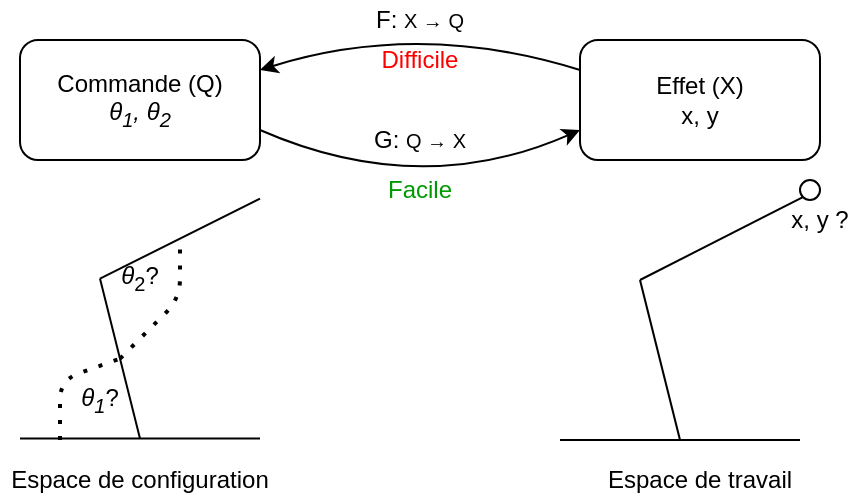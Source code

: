 <mxfile version="13.6.6" type="device"><diagram id="vjhzxITmvud61bEWLMfy" name="Page-1"><mxGraphModel dx="813" dy="434" grid="1" gridSize="10" guides="1" tooltips="1" connect="1" arrows="1" fold="1" page="1" pageScale="1" pageWidth="827" pageHeight="1169" math="0" shadow="0"><root><mxCell id="0"/><mxCell id="1" parent="0"/><mxCell id="98wXHGoUyrw9acwyh3Q5-1" value="&lt;div&gt;Commande (Q)&lt;br&gt;&lt;/div&gt;&lt;i&gt;θ&lt;sub&gt;1&lt;/sub&gt;, &lt;/i&gt;&lt;i&gt;&lt;i&gt;θ&lt;sub&gt;2&lt;/sub&gt;&lt;/i&gt;&lt;/i&gt;" style="rounded=1;whiteSpace=wrap;html=1;" parent="1" vertex="1"><mxGeometry x="80" y="40" width="120" height="60" as="geometry"/></mxCell><mxCell id="98wXHGoUyrw9acwyh3Q5-2" value="&lt;div&gt;Effet (X)&lt;br&gt;&lt;/div&gt;x, y" style="rounded=1;whiteSpace=wrap;html=1;" parent="1" vertex="1"><mxGeometry x="360" y="40" width="120" height="60" as="geometry"/></mxCell><mxCell id="98wXHGoUyrw9acwyh3Q5-4" value="" style="curved=1;endArrow=classic;html=1;exitX=1;exitY=0.75;exitDx=0;exitDy=0;entryX=0;entryY=0.75;entryDx=0;entryDy=0;" parent="1" source="98wXHGoUyrw9acwyh3Q5-1" target="98wXHGoUyrw9acwyh3Q5-2" edge="1"><mxGeometry width="50" height="50" relative="1" as="geometry"><mxPoint x="270" y="100" as="sourcePoint"/><mxPoint x="320" y="50" as="targetPoint"/><Array as="points"><mxPoint x="280" y="120"/></Array></mxGeometry></mxCell><mxCell id="98wXHGoUyrw9acwyh3Q5-5" value="" style="curved=1;endArrow=classic;html=1;exitX=0;exitY=0.25;exitDx=0;exitDy=0;entryX=1;entryY=0.25;entryDx=0;entryDy=0;" parent="1" source="98wXHGoUyrw9acwyh3Q5-2" target="98wXHGoUyrw9acwyh3Q5-1" edge="1"><mxGeometry width="50" height="50" relative="1" as="geometry"><mxPoint x="210" y="65" as="sourcePoint"/><mxPoint x="300" y="120" as="targetPoint"/><Array as="points"><mxPoint x="280" y="30"/></Array></mxGeometry></mxCell><mxCell id="98wXHGoUyrw9acwyh3Q5-6" value="G: &lt;font size=&quot;1&quot;&gt;Q → X&lt;/font&gt;" style="text;html=1;strokeColor=none;fillColor=none;align=center;verticalAlign=middle;whiteSpace=wrap;rounded=0;" parent="1" vertex="1"><mxGeometry x="255" y="80" width="50" height="20" as="geometry"/></mxCell><mxCell id="98wXHGoUyrw9acwyh3Q5-9" value="F: &lt;font size=&quot;1&quot;&gt;X → Q&lt;/font&gt;" style="text;html=1;strokeColor=none;fillColor=none;align=center;verticalAlign=middle;whiteSpace=wrap;rounded=0;" parent="1" vertex="1"><mxGeometry x="255" y="20" width="50" height="20" as="geometry"/></mxCell><mxCell id="98wXHGoUyrw9acwyh3Q5-10" value="" style="endArrow=none;html=1;" parent="1" edge="1"><mxGeometry width="50" height="50" relative="1" as="geometry"><mxPoint x="80" y="239.31" as="sourcePoint"/><mxPoint x="200" y="239.31" as="targetPoint"/></mxGeometry></mxCell><mxCell id="98wXHGoUyrw9acwyh3Q5-12" value="" style="endArrow=none;html=1;" parent="1" edge="1"><mxGeometry width="50" height="50" relative="1" as="geometry"><mxPoint x="140" y="239.31" as="sourcePoint"/><mxPoint x="120" y="159.31" as="targetPoint"/></mxGeometry></mxCell><mxCell id="98wXHGoUyrw9acwyh3Q5-13" value="" style="endArrow=none;html=1;" parent="1" edge="1"><mxGeometry width="50" height="50" relative="1" as="geometry"><mxPoint x="120" y="159.31" as="sourcePoint"/><mxPoint x="200" y="119.31" as="targetPoint"/></mxGeometry></mxCell><mxCell id="98wXHGoUyrw9acwyh3Q5-15" value="" style="endArrow=none;dashed=1;html=1;dashPattern=1 3;strokeWidth=2;" parent="1" edge="1"><mxGeometry width="50" height="50" relative="1" as="geometry"><mxPoint x="100" y="240" as="sourcePoint"/><mxPoint x="130" y="199.31" as="targetPoint"/><Array as="points"><mxPoint x="100" y="210"/></Array></mxGeometry></mxCell><mxCell id="98wXHGoUyrw9acwyh3Q5-16" value="" style="endArrow=none;dashed=1;html=1;dashPattern=1 3;strokeWidth=2;" parent="1" edge="1"><mxGeometry width="50" height="50" relative="1" as="geometry"><mxPoint x="130" y="199.31" as="sourcePoint"/><mxPoint x="160" y="139.31" as="targetPoint"/><Array as="points"><mxPoint x="160" y="169.31"/></Array></mxGeometry></mxCell><mxCell id="98wXHGoUyrw9acwyh3Q5-17" value="&lt;i&gt;θ&lt;sub&gt;1&lt;/sub&gt;&lt;/i&gt;?" style="text;html=1;strokeColor=none;fillColor=none;align=center;verticalAlign=middle;whiteSpace=wrap;rounded=0;" parent="1" vertex="1"><mxGeometry x="100" y="210" width="40" height="20" as="geometry"/></mxCell><mxCell id="98wXHGoUyrw9acwyh3Q5-18" value="&lt;i&gt;θ&lt;/i&gt;&lt;sub&gt;2&lt;/sub&gt;?" style="text;html=1;strokeColor=none;fillColor=none;align=center;verticalAlign=middle;whiteSpace=wrap;rounded=0;" parent="1" vertex="1"><mxGeometry x="120" y="149.31" width="40" height="20" as="geometry"/></mxCell><mxCell id="98wXHGoUyrw9acwyh3Q5-19" value="" style="endArrow=none;html=1;" parent="1" edge="1"><mxGeometry width="50" height="50" relative="1" as="geometry"><mxPoint x="350" y="240" as="sourcePoint"/><mxPoint x="470" y="240" as="targetPoint"/></mxGeometry></mxCell><mxCell id="98wXHGoUyrw9acwyh3Q5-20" value="" style="endArrow=none;html=1;" parent="1" edge="1"><mxGeometry width="50" height="50" relative="1" as="geometry"><mxPoint x="410" y="240" as="sourcePoint"/><mxPoint x="390" y="160" as="targetPoint"/></mxGeometry></mxCell><mxCell id="98wXHGoUyrw9acwyh3Q5-21" value="" style="endArrow=none;html=1;entryX=0;entryY=1;entryDx=0;entryDy=0;" parent="1" target="FAKbjrerSHADAlhIw5tj-4" edge="1"><mxGeometry width="50" height="50" relative="1" as="geometry"><mxPoint x="390" y="160" as="sourcePoint"/><mxPoint x="470" y="120" as="targetPoint"/></mxGeometry></mxCell><mxCell id="98wXHGoUyrw9acwyh3Q5-26" value="x, y ?" style="text;html=1;strokeColor=none;fillColor=none;align=center;verticalAlign=middle;whiteSpace=wrap;rounded=0;" parent="1" vertex="1"><mxGeometry x="460" y="120" width="40" height="20" as="geometry"/></mxCell><mxCell id="oCQd4G1N0gFeY2zfm63Y-1" value="Espace de configuration" style="text;html=1;strokeColor=none;fillColor=none;align=center;verticalAlign=middle;whiteSpace=wrap;rounded=0;" parent="1" vertex="1"><mxGeometry x="70" y="250" width="140" height="20" as="geometry"/></mxCell><mxCell id="oCQd4G1N0gFeY2zfm63Y-2" value="Espace de travail" style="text;html=1;strokeColor=none;fillColor=none;align=center;verticalAlign=middle;whiteSpace=wrap;rounded=0;" parent="1" vertex="1"><mxGeometry x="370" y="250" width="100" height="20" as="geometry"/></mxCell><mxCell id="FAKbjrerSHADAlhIw5tj-4" value="" style="ellipse;whiteSpace=wrap;html=1;aspect=fixed;" parent="1" vertex="1"><mxGeometry x="470" y="110" width="10" height="10" as="geometry"/></mxCell><mxCell id="yJ4yDV1WKKVu1ZfAAgk3-1" value="&lt;font color=&quot;#009900&quot;&gt;Facile&lt;/font&gt;" style="text;html=1;strokeColor=none;fillColor=none;align=center;verticalAlign=middle;whiteSpace=wrap;rounded=0;" vertex="1" parent="1"><mxGeometry x="260" y="105" width="40" height="20" as="geometry"/></mxCell><mxCell id="yJ4yDV1WKKVu1ZfAAgk3-2" value="&lt;font color=&quot;#FF0000&quot;&gt;Difficile&lt;/font&gt;" style="text;html=1;strokeColor=none;fillColor=none;align=center;verticalAlign=middle;whiteSpace=wrap;rounded=0;" vertex="1" parent="1"><mxGeometry x="260" y="40" width="40" height="20" as="geometry"/></mxCell></root></mxGraphModel></diagram></mxfile>